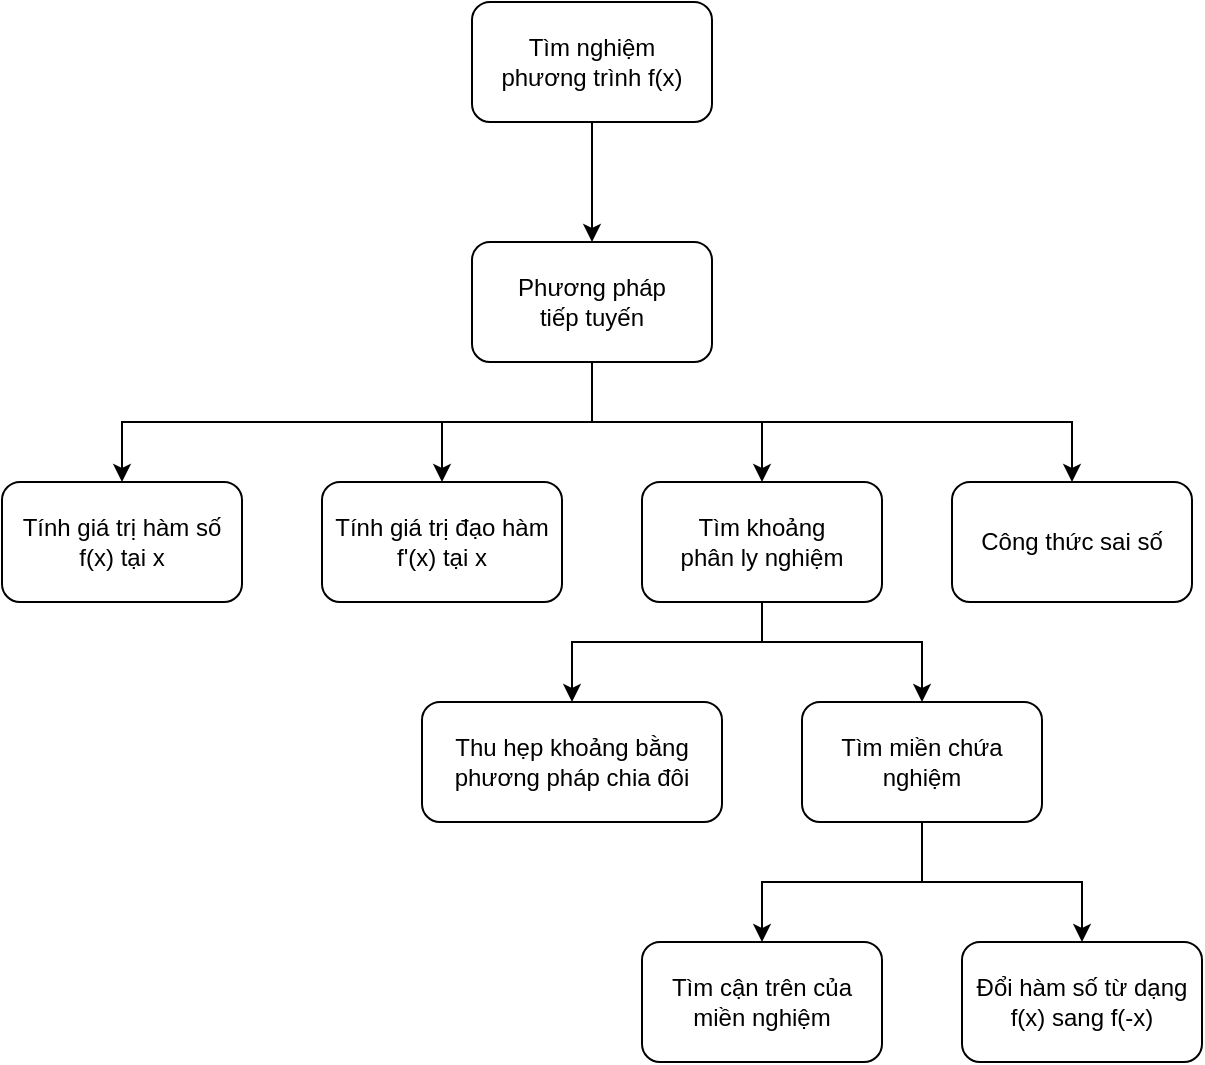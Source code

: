<mxfile version="14.7.7" type="device"><diagram id="1QfnaGqz_cUN6zrgTQSi" name="Page-1"><mxGraphModel dx="925" dy="615" grid="1" gridSize="10" guides="1" tooltips="1" connect="1" arrows="1" fold="1" page="1" pageScale="1" pageWidth="850" pageHeight="1100" math="0" shadow="0"><root><mxCell id="0"/><mxCell id="1" parent="0"/><mxCell id="IcqRAlS1d-JwrWsj49P3-3" value="" style="edgeStyle=orthogonalEdgeStyle;rounded=0;orthogonalLoop=1;jettySize=auto;html=1;" edge="1" parent="1" source="IcqRAlS1d-JwrWsj49P3-1" target="IcqRAlS1d-JwrWsj49P3-2"><mxGeometry relative="1" as="geometry"/></mxCell><mxCell id="IcqRAlS1d-JwrWsj49P3-1" value="Tìm nghiệm &lt;br&gt;phương trình f(x)" style="rounded=1;whiteSpace=wrap;html=1;" vertex="1" parent="1"><mxGeometry x="360" y="80" width="120" height="60" as="geometry"/></mxCell><mxCell id="IcqRAlS1d-JwrWsj49P3-5" value="" style="edgeStyle=orthogonalEdgeStyle;rounded=0;orthogonalLoop=1;jettySize=auto;html=1;" edge="1" parent="1" target="IcqRAlS1d-JwrWsj49P3-4"><mxGeometry relative="1" as="geometry"><mxPoint x="420" y="290" as="sourcePoint"/><Array as="points"><mxPoint x="345" y="290"/><mxPoint x="505" y="290"/></Array></mxGeometry></mxCell><mxCell id="IcqRAlS1d-JwrWsj49P3-15" style="edgeStyle=orthogonalEdgeStyle;rounded=0;orthogonalLoop=1;jettySize=auto;html=1;" edge="1" parent="1" target="IcqRAlS1d-JwrWsj49P3-16"><mxGeometry relative="1" as="geometry"><mxPoint x="915" y="270" as="targetPoint"/><mxPoint x="345" y="290" as="sourcePoint"/><Array as="points"><mxPoint x="185" y="290"/></Array></mxGeometry></mxCell><mxCell id="IcqRAlS1d-JwrWsj49P3-17" style="edgeStyle=orthogonalEdgeStyle;rounded=0;orthogonalLoop=1;jettySize=auto;html=1;exitX=0.5;exitY=1;exitDx=0;exitDy=0;" edge="1" parent="1" source="IcqRAlS1d-JwrWsj49P3-2" target="IcqRAlS1d-JwrWsj49P3-18"><mxGeometry relative="1" as="geometry"><mxPoint x="-75" y="230" as="targetPoint"/><mxPoint x="345" y="260" as="sourcePoint"/><Array as="points"><mxPoint x="420" y="290"/><mxPoint x="345" y="290"/></Array></mxGeometry></mxCell><mxCell id="IcqRAlS1d-JwrWsj49P3-28" style="edgeStyle=orthogonalEdgeStyle;rounded=0;orthogonalLoop=1;jettySize=auto;html=1;" edge="1" parent="1" source="IcqRAlS1d-JwrWsj49P3-2" target="IcqRAlS1d-JwrWsj49P3-27"><mxGeometry relative="1" as="geometry"><Array as="points"><mxPoint x="420" y="290"/><mxPoint x="660" y="290"/></Array></mxGeometry></mxCell><mxCell id="IcqRAlS1d-JwrWsj49P3-2" value="Phương pháp &lt;br&gt;tiếp tuyến" style="whiteSpace=wrap;html=1;rounded=1;" vertex="1" parent="1"><mxGeometry x="360" y="200" width="120" height="60" as="geometry"/></mxCell><mxCell id="IcqRAlS1d-JwrWsj49P3-7" value="" style="edgeStyle=orthogonalEdgeStyle;rounded=0;orthogonalLoop=1;jettySize=auto;html=1;" edge="1" parent="1" target="IcqRAlS1d-JwrWsj49P3-6"><mxGeometry relative="1" as="geometry"><mxPoint x="505" y="380" as="sourcePoint"/><Array as="points"><mxPoint x="505" y="380"/><mxPoint x="505" y="400"/><mxPoint x="585" y="400"/></Array></mxGeometry></mxCell><mxCell id="IcqRAlS1d-JwrWsj49P3-24" style="edgeStyle=orthogonalEdgeStyle;rounded=0;orthogonalLoop=1;jettySize=auto;html=1;exitX=0.5;exitY=1;exitDx=0;exitDy=0;" edge="1" parent="1" source="IcqRAlS1d-JwrWsj49P3-4" target="IcqRAlS1d-JwrWsj49P3-25"><mxGeometry relative="1" as="geometry"><mxPoint x="335" y="430" as="targetPoint"/><mxPoint x="585" y="370" as="sourcePoint"/><Array as="points"><mxPoint x="505" y="400"/><mxPoint x="410" y="400"/></Array></mxGeometry></mxCell><mxCell id="IcqRAlS1d-JwrWsj49P3-4" value="Tìm khoảng &lt;br&gt;phân ly nghiệm" style="whiteSpace=wrap;html=1;rounded=1;" vertex="1" parent="1"><mxGeometry x="445" y="320" width="120" height="60" as="geometry"/></mxCell><mxCell id="IcqRAlS1d-JwrWsj49P3-20" style="edgeStyle=orthogonalEdgeStyle;rounded=0;orthogonalLoop=1;jettySize=auto;html=1;" edge="1" parent="1" source="IcqRAlS1d-JwrWsj49P3-6" target="IcqRAlS1d-JwrWsj49P3-21"><mxGeometry relative="1" as="geometry"><mxPoint x="635" y="570" as="targetPoint"/></mxGeometry></mxCell><mxCell id="IcqRAlS1d-JwrWsj49P3-22" style="edgeStyle=orthogonalEdgeStyle;rounded=0;orthogonalLoop=1;jettySize=auto;html=1;" edge="1" parent="1" source="IcqRAlS1d-JwrWsj49P3-6" target="IcqRAlS1d-JwrWsj49P3-23"><mxGeometry relative="1" as="geometry"><mxPoint x="845" y="580" as="targetPoint"/></mxGeometry></mxCell><mxCell id="IcqRAlS1d-JwrWsj49P3-6" value="Tìm miền chứa nghiệm" style="whiteSpace=wrap;html=1;rounded=1;" vertex="1" parent="1"><mxGeometry x="525" y="430" width="120" height="60" as="geometry"/></mxCell><mxCell id="IcqRAlS1d-JwrWsj49P3-16" value="Tính giá trị hàm số f(x) tại x" style="rounded=1;whiteSpace=wrap;html=1;" vertex="1" parent="1"><mxGeometry x="125" y="320" width="120" height="60" as="geometry"/></mxCell><mxCell id="IcqRAlS1d-JwrWsj49P3-18" value="Tính giá trị đạo hàm f'(x) tại x" style="rounded=1;whiteSpace=wrap;html=1;" vertex="1" parent="1"><mxGeometry x="285" y="320" width="120" height="60" as="geometry"/></mxCell><mxCell id="IcqRAlS1d-JwrWsj49P3-21" value="Tìm cận trên của miền nghiệm" style="rounded=1;whiteSpace=wrap;html=1;" vertex="1" parent="1"><mxGeometry x="445" y="550" width="120" height="60" as="geometry"/></mxCell><mxCell id="IcqRAlS1d-JwrWsj49P3-23" value="Đổi hàm số từ dạng f(x) sang f(-x)" style="rounded=1;whiteSpace=wrap;html=1;" vertex="1" parent="1"><mxGeometry x="605" y="550" width="120" height="60" as="geometry"/></mxCell><mxCell id="IcqRAlS1d-JwrWsj49P3-25" value="Thu hẹp khoảng bằng phương pháp chia đôi" style="rounded=1;whiteSpace=wrap;html=1;" vertex="1" parent="1"><mxGeometry x="335" y="430" width="150" height="60" as="geometry"/></mxCell><mxCell id="IcqRAlS1d-JwrWsj49P3-27" value="Công thức sai số" style="rounded=1;whiteSpace=wrap;html=1;" vertex="1" parent="1"><mxGeometry x="600" y="320" width="120" height="60" as="geometry"/></mxCell></root></mxGraphModel></diagram></mxfile>